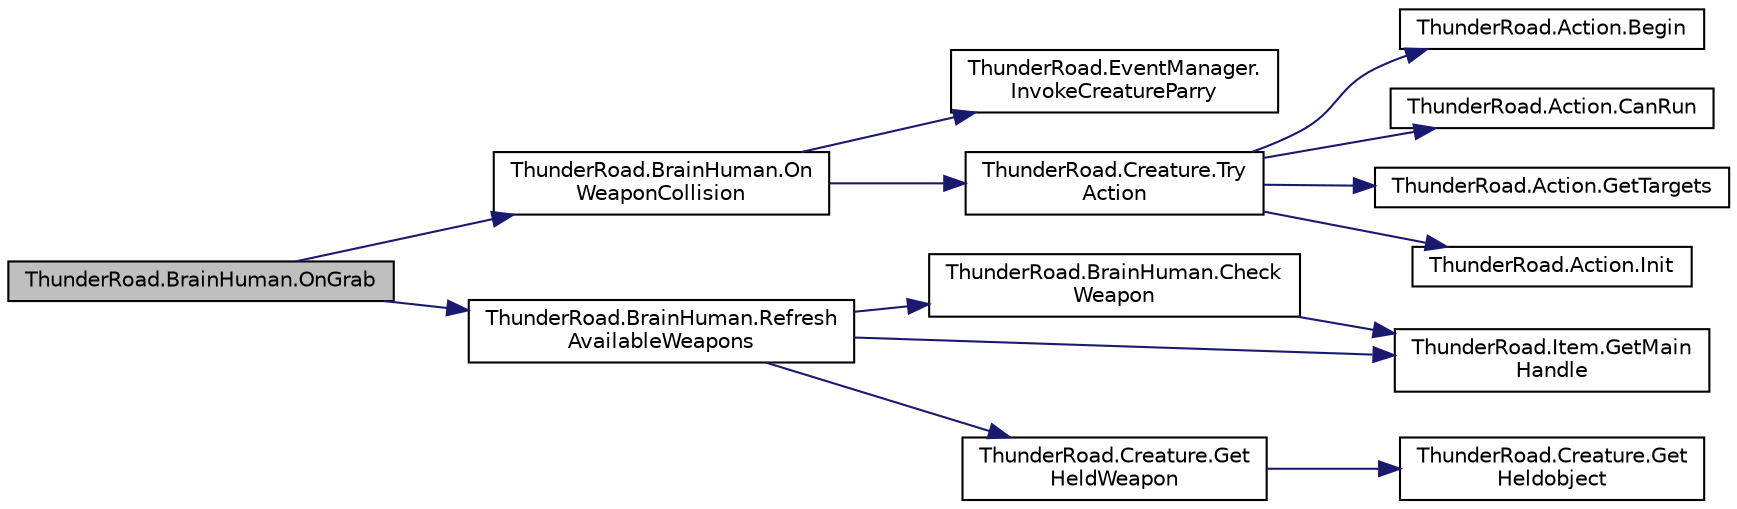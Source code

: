 digraph "ThunderRoad.BrainHuman.OnGrab"
{
 // LATEX_PDF_SIZE
  edge [fontname="Helvetica",fontsize="10",labelfontname="Helvetica",labelfontsize="10"];
  node [fontname="Helvetica",fontsize="10",shape=record];
  rankdir="LR";
  Node1 [label="ThunderRoad.BrainHuman.OnGrab",height=0.2,width=0.4,color="black", fillcolor="grey75", style="filled", fontcolor="black",tooltip="Called when [grab]."];
  Node1 -> Node2 [color="midnightblue",fontsize="10",style="solid",fontname="Helvetica"];
  Node2 [label="ThunderRoad.BrainHuman.On\lWeaponCollision",height=0.2,width=0.4,color="black", fillcolor="white", style="filled",URL="$class_thunder_road_1_1_brain_human.html#a84dbf5a14324ead4d4483540f67d0a81",tooltip="Called when [weapon collision]."];
  Node2 -> Node3 [color="midnightblue",fontsize="10",style="solid",fontname="Helvetica"];
  Node3 [label="ThunderRoad.EventManager.\lInvokeCreatureParry",height=0.2,width=0.4,color="black", fillcolor="white", style="filled",URL="$class_thunder_road_1_1_event_manager.html#ae296dcb9ba7d0fed1ac3b47c98d82716",tooltip="Invokes the creature parry."];
  Node2 -> Node4 [color="midnightblue",fontsize="10",style="solid",fontname="Helvetica"];
  Node4 [label="ThunderRoad.Creature.Try\lAction",height=0.2,width=0.4,color="black", fillcolor="white", style="filled",URL="$class_thunder_road_1_1_creature.html#ab050907b4eded79275fefdf36e696378",tooltip="Tries the action."];
  Node4 -> Node5 [color="midnightblue",fontsize="10",style="solid",fontname="Helvetica"];
  Node5 [label="ThunderRoad.Action.Begin",height=0.2,width=0.4,color="black", fillcolor="white", style="filled",URL="$class_thunder_road_1_1_action.html#a4cd7b5811229176ad31386496eeffc95",tooltip="Begins this instance."];
  Node4 -> Node6 [color="midnightblue",fontsize="10",style="solid",fontname="Helvetica"];
  Node6 [label="ThunderRoad.Action.CanRun",height=0.2,width=0.4,color="black", fillcolor="white", style="filled",URL="$class_thunder_road_1_1_action.html#a0a1bddb357a58971b530aed200b7a50f",tooltip="Determines whether this instance can run."];
  Node4 -> Node7 [color="midnightblue",fontsize="10",style="solid",fontname="Helvetica"];
  Node7 [label="ThunderRoad.Action.GetTargets",height=0.2,width=0.4,color="black", fillcolor="white", style="filled",URL="$class_thunder_road_1_1_action.html#aad311ab9fd6fbd0319fe602a266c800a",tooltip="Gets the targets."];
  Node4 -> Node8 [color="midnightblue",fontsize="10",style="solid",fontname="Helvetica"];
  Node8 [label="ThunderRoad.Action.Init",height=0.2,width=0.4,color="black", fillcolor="white", style="filled",URL="$class_thunder_road_1_1_action.html#a8966f3e62d2704f707c76dd43aa6a030",tooltip="Initializes the specified creature."];
  Node1 -> Node9 [color="midnightblue",fontsize="10",style="solid",fontname="Helvetica"];
  Node9 [label="ThunderRoad.BrainHuman.Refresh\lAvailableWeapons",height=0.2,width=0.4,color="black", fillcolor="white", style="filled",URL="$class_thunder_road_1_1_brain_human.html#af488dc1a65cf0a15ba80189ecd542166",tooltip="Refreshes the available weapons."];
  Node9 -> Node10 [color="midnightblue",fontsize="10",style="solid",fontname="Helvetica"];
  Node10 [label="ThunderRoad.BrainHuman.Check\lWeapon",height=0.2,width=0.4,color="black", fillcolor="white", style="filled",URL="$class_thunder_road_1_1_brain_human.html#a6266fe5fa26f8b4cec5d665169dcd1ad",tooltip="Checks the weapon."];
  Node10 -> Node11 [color="midnightblue",fontsize="10",style="solid",fontname="Helvetica"];
  Node11 [label="ThunderRoad.Item.GetMain\lHandle",height=0.2,width=0.4,color="black", fillcolor="white", style="filled",URL="$class_thunder_road_1_1_item.html#a4c8059233a469ef8556c48b64c3c9007",tooltip="Gets the main handle."];
  Node9 -> Node12 [color="midnightblue",fontsize="10",style="solid",fontname="Helvetica"];
  Node12 [label="ThunderRoad.Creature.Get\lHeldWeapon",height=0.2,width=0.4,color="black", fillcolor="white", style="filled",URL="$class_thunder_road_1_1_creature.html#a790853480d9afe6be4850fe1be95427a",tooltip="Gets the held weapon."];
  Node12 -> Node13 [color="midnightblue",fontsize="10",style="solid",fontname="Helvetica"];
  Node13 [label="ThunderRoad.Creature.Get\lHeldobject",height=0.2,width=0.4,color="black", fillcolor="white", style="filled",URL="$class_thunder_road_1_1_creature.html#a494221977ba15283dc2d54acd8e9bebf",tooltip="Gets the heldobject."];
  Node9 -> Node11 [color="midnightblue",fontsize="10",style="solid",fontname="Helvetica"];
}

